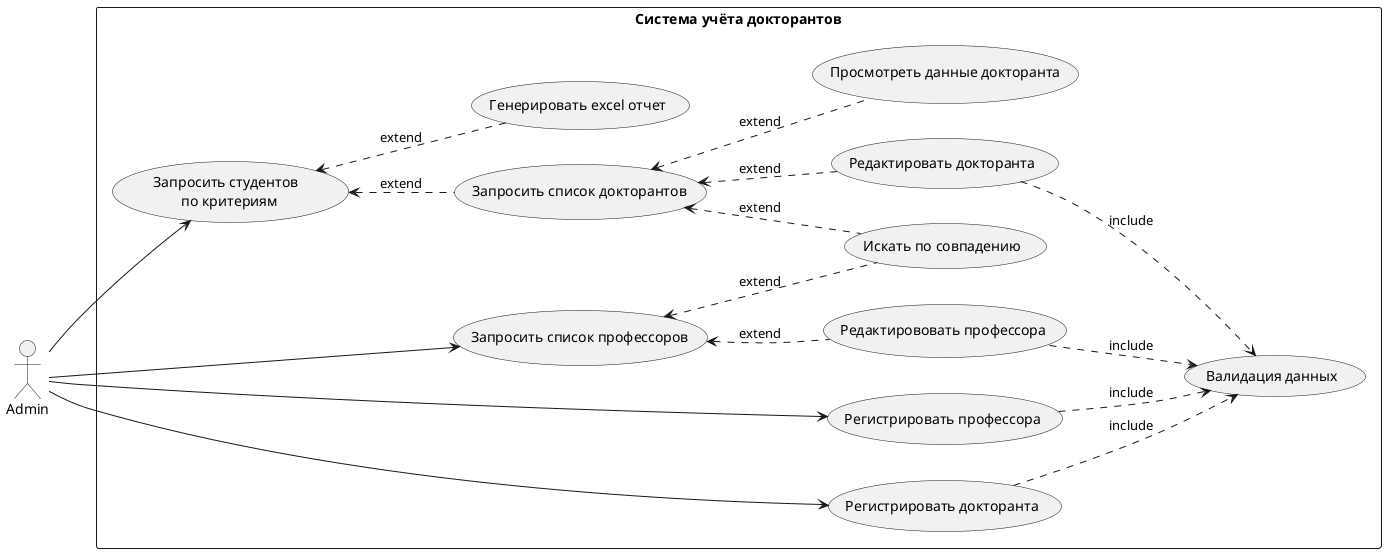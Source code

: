 @startuml
'https://plantuml.com/use-case-diagram

'actor:
:Admin: as admin

'case:
left to right direction
rectangle "Система учёта докторантов" {
'    usecase login as "Авторизаваться по \n почте ...@usm.md"
    usecase student_create as "Регистрировать докторанта"
    usecase student_edit as "Редактировать докторанта"
    usecase student_view as "Просмотреть данные докторанта"
    usecase student_list as "Запросить список докторантов"
    usecase teacher_create as "Регистрировать профессора"
    usecase teacher_edit as "Редактирововать профессора"
    usecase teacher_list as "Запросить список профессоров"
    usecase student_filter as "Запросить студентов \n по критериям"
    usecase excel as "Генерировать excel отчет"
    usecase search as "Искать по совпадению"
    usecase validation as "Валидация данных"
}

'usecase:
admin --> student_filter
    student_filter <.. student_list : extend
        student_list <.. search : extend
        student_list <.. student_view : extend
        student_list <.. student_edit : extend
            student_edit ..> validation : include
    student_filter <.. excel : extend
admin --> student_create
    student_create ..> validation : include
admin -> teacher_list
    teacher_list <.. search : extend
    teacher_list <.. teacher_edit: extend
        teacher_edit ..> validation : include
admin -> teacher_create
    teacher_create ..> validation : include



'note right of Admin : This is an example.

'note right of (Use)
'A note can also
'be on several lines
'end note

'note "This note is connected\nto several objects." as N2
'(Start) .. N2
'N2 .. (Use)
@enduml
